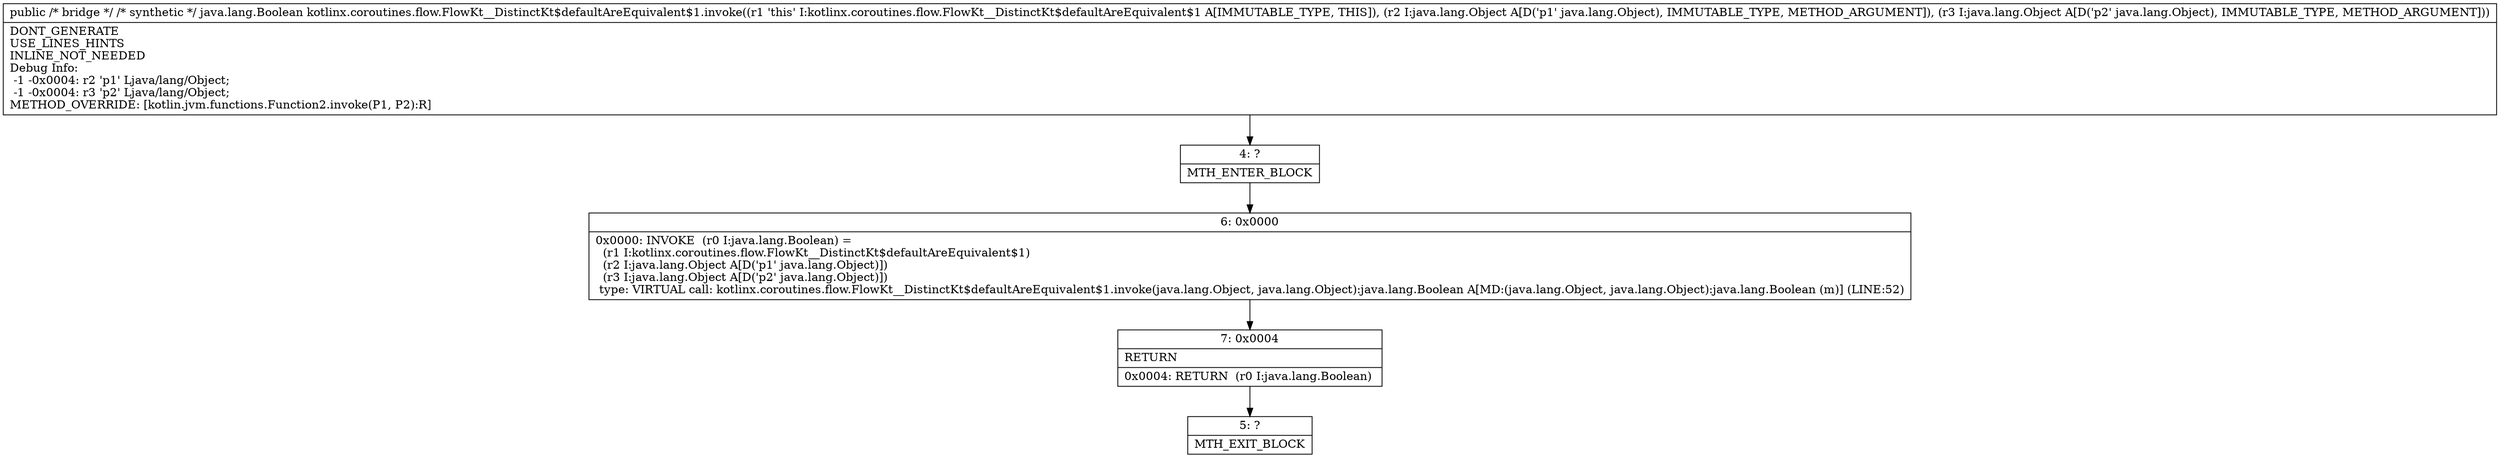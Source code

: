 digraph "CFG forkotlinx.coroutines.flow.FlowKt__DistinctKt$defaultAreEquivalent$1.invoke(Ljava\/lang\/Object;Ljava\/lang\/Object;)Ljava\/lang\/Object;" {
Node_4 [shape=record,label="{4\:\ ?|MTH_ENTER_BLOCK\l}"];
Node_6 [shape=record,label="{6\:\ 0x0000|0x0000: INVOKE  (r0 I:java.lang.Boolean) = \l  (r1 I:kotlinx.coroutines.flow.FlowKt__DistinctKt$defaultAreEquivalent$1)\l  (r2 I:java.lang.Object A[D('p1' java.lang.Object)])\l  (r3 I:java.lang.Object A[D('p2' java.lang.Object)])\l type: VIRTUAL call: kotlinx.coroutines.flow.FlowKt__DistinctKt$defaultAreEquivalent$1.invoke(java.lang.Object, java.lang.Object):java.lang.Boolean A[MD:(java.lang.Object, java.lang.Object):java.lang.Boolean (m)] (LINE:52)\l}"];
Node_7 [shape=record,label="{7\:\ 0x0004|RETURN\l|0x0004: RETURN  (r0 I:java.lang.Boolean) \l}"];
Node_5 [shape=record,label="{5\:\ ?|MTH_EXIT_BLOCK\l}"];
MethodNode[shape=record,label="{public \/* bridge *\/ \/* synthetic *\/ java.lang.Boolean kotlinx.coroutines.flow.FlowKt__DistinctKt$defaultAreEquivalent$1.invoke((r1 'this' I:kotlinx.coroutines.flow.FlowKt__DistinctKt$defaultAreEquivalent$1 A[IMMUTABLE_TYPE, THIS]), (r2 I:java.lang.Object A[D('p1' java.lang.Object), IMMUTABLE_TYPE, METHOD_ARGUMENT]), (r3 I:java.lang.Object A[D('p2' java.lang.Object), IMMUTABLE_TYPE, METHOD_ARGUMENT]))  | DONT_GENERATE\lUSE_LINES_HINTS\lINLINE_NOT_NEEDED\lDebug Info:\l  \-1 \-0x0004: r2 'p1' Ljava\/lang\/Object;\l  \-1 \-0x0004: r3 'p2' Ljava\/lang\/Object;\lMETHOD_OVERRIDE: [kotlin.jvm.functions.Function2.invoke(P1, P2):R]\l}"];
MethodNode -> Node_4;Node_4 -> Node_6;
Node_6 -> Node_7;
Node_7 -> Node_5;
}

